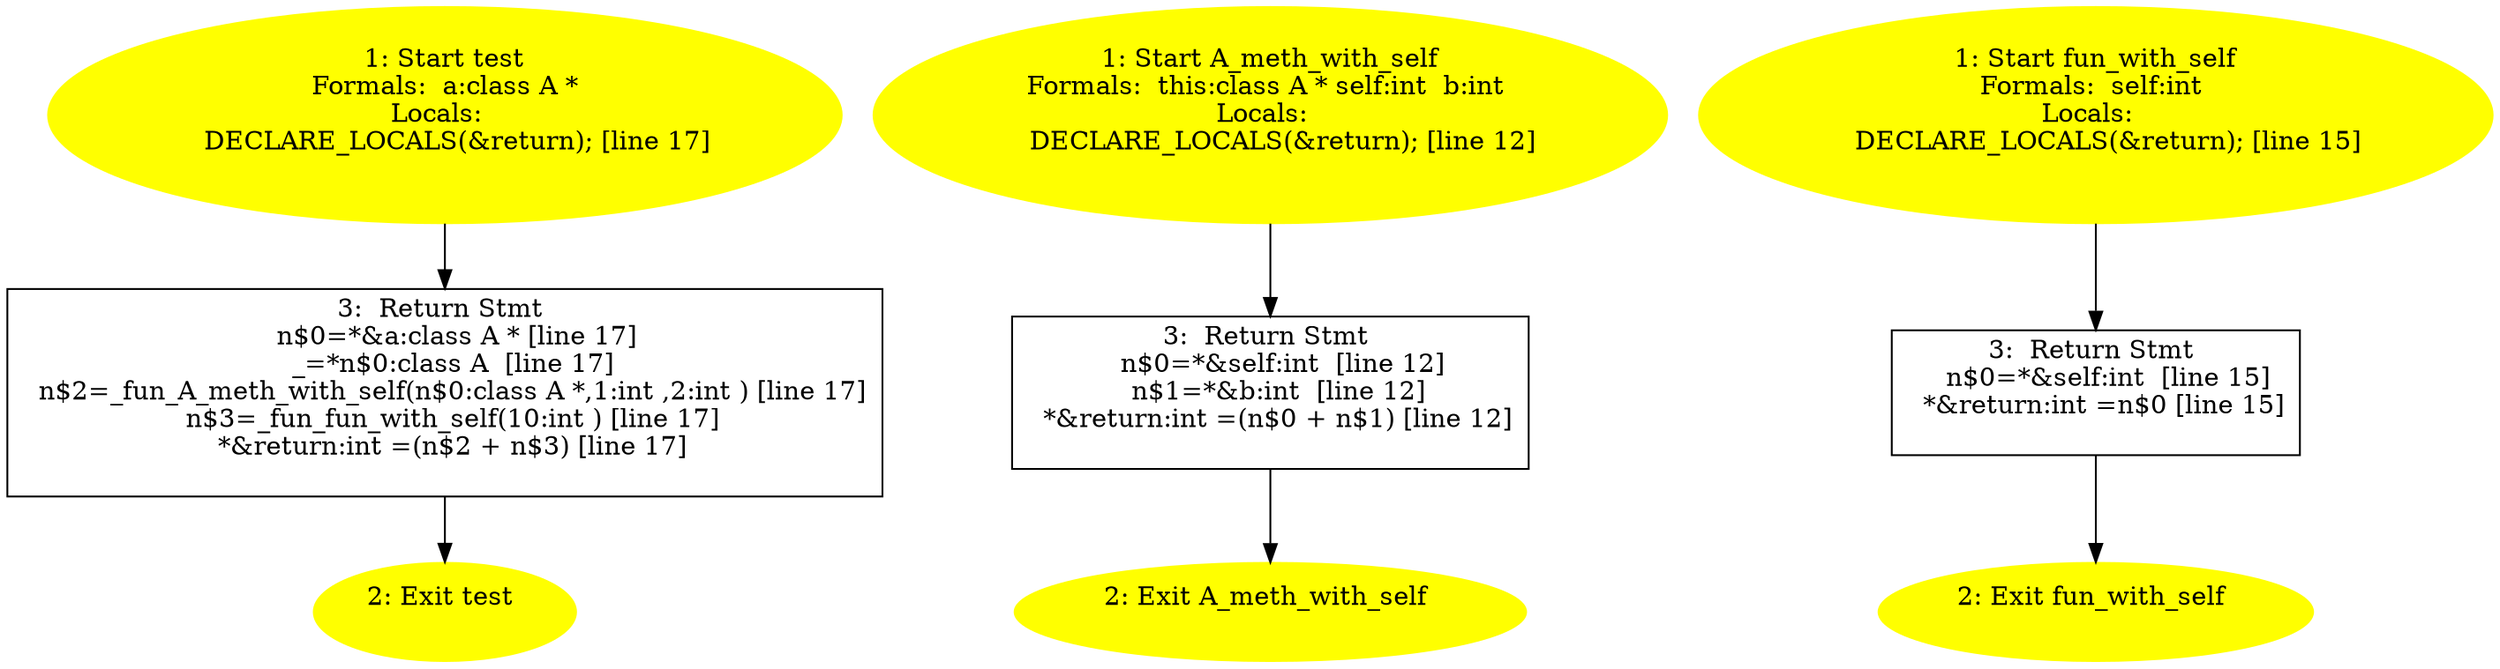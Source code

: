 /* @generated */
digraph iCFG {
"test{d41d8cd98f00b204e9800998ecf8427e_Z4testP1A}.7a412acadb48a203ae4f2e6c04b46938_3" [label="3:  Return Stmt \n   n$0=*&a:class A * [line 17]\n  _=*n$0:class A  [line 17]\n  n$2=_fun_A_meth_with_self(n$0:class A *,1:int ,2:int ) [line 17]\n  n$3=_fun_fun_with_self(10:int ) [line 17]\n  *&return:int =(n$2 + n$3) [line 17]\n " shape="box"]
	

	 "test{d41d8cd98f00b204e9800998ecf8427e_Z4testP1A}.7a412acadb48a203ae4f2e6c04b46938_3" -> "test{d41d8cd98f00b204e9800998ecf8427e_Z4testP1A}.7a412acadb48a203ae4f2e6c04b46938_2" ;
"test{d41d8cd98f00b204e9800998ecf8427e_Z4testP1A}.7a412acadb48a203ae4f2e6c04b46938_2" [label="2: Exit test \n  " color=yellow style=filled]
	

"test{d41d8cd98f00b204e9800998ecf8427e_Z4testP1A}.7a412acadb48a203ae4f2e6c04b46938_1" [label="1: Start test\nFormals:  a:class A *\nLocals:  \n   DECLARE_LOCALS(&return); [line 17]\n " color=yellow style=filled]
	

	 "test{d41d8cd98f00b204e9800998ecf8427e_Z4testP1A}.7a412acadb48a203ae4f2e6c04b46938_1" -> "test{d41d8cd98f00b204e9800998ecf8427e_Z4testP1A}.7a412acadb48a203ae4f2e6c04b46938_3" ;
"A_meth_with_self(_ZN1A14meth_with_selfEii).3d68189dc22d8f38e7c0da9ff88e3d4d_3" [label="3:  Return Stmt \n   n$0=*&self:int  [line 12]\n  n$1=*&b:int  [line 12]\n  *&return:int =(n$0 + n$1) [line 12]\n " shape="box"]
	

	 "A_meth_with_self(_ZN1A14meth_with_selfEii).3d68189dc22d8f38e7c0da9ff88e3d4d_3" -> "A_meth_with_self(_ZN1A14meth_with_selfEii).3d68189dc22d8f38e7c0da9ff88e3d4d_2" ;
"A_meth_with_self(_ZN1A14meth_with_selfEii).3d68189dc22d8f38e7c0da9ff88e3d4d_2" [label="2: Exit A_meth_with_self \n  " color=yellow style=filled]
	

"A_meth_with_self(_ZN1A14meth_with_selfEii).3d68189dc22d8f38e7c0da9ff88e3d4d_1" [label="1: Start A_meth_with_self\nFormals:  this:class A * self:int  b:int \nLocals:  \n   DECLARE_LOCALS(&return); [line 12]\n " color=yellow style=filled]
	

	 "A_meth_with_self(_ZN1A14meth_with_selfEii).3d68189dc22d8f38e7c0da9ff88e3d4d_1" -> "A_meth_with_self(_ZN1A14meth_with_selfEii).3d68189dc22d8f38e7c0da9ff88e3d4d_3" ;
"fun_with_self{d41d8cd98f00b204e9800998ecf8427e_Z13fun_with_selfi}.233795f267cd90fecfceba5afd62aea4_3" [label="3:  Return Stmt \n   n$0=*&self:int  [line 15]\n  *&return:int =n$0 [line 15]\n " shape="box"]
	

	 "fun_with_self{d41d8cd98f00b204e9800998ecf8427e_Z13fun_with_selfi}.233795f267cd90fecfceba5afd62aea4_3" -> "fun_with_self{d41d8cd98f00b204e9800998ecf8427e_Z13fun_with_selfi}.233795f267cd90fecfceba5afd62aea4_2" ;
"fun_with_self{d41d8cd98f00b204e9800998ecf8427e_Z13fun_with_selfi}.233795f267cd90fecfceba5afd62aea4_2" [label="2: Exit fun_with_self \n  " color=yellow style=filled]
	

"fun_with_self{d41d8cd98f00b204e9800998ecf8427e_Z13fun_with_selfi}.233795f267cd90fecfceba5afd62aea4_1" [label="1: Start fun_with_self\nFormals:  self:int \nLocals:  \n   DECLARE_LOCALS(&return); [line 15]\n " color=yellow style=filled]
	

	 "fun_with_self{d41d8cd98f00b204e9800998ecf8427e_Z13fun_with_selfi}.233795f267cd90fecfceba5afd62aea4_1" -> "fun_with_self{d41d8cd98f00b204e9800998ecf8427e_Z13fun_with_selfi}.233795f267cd90fecfceba5afd62aea4_3" ;
}
